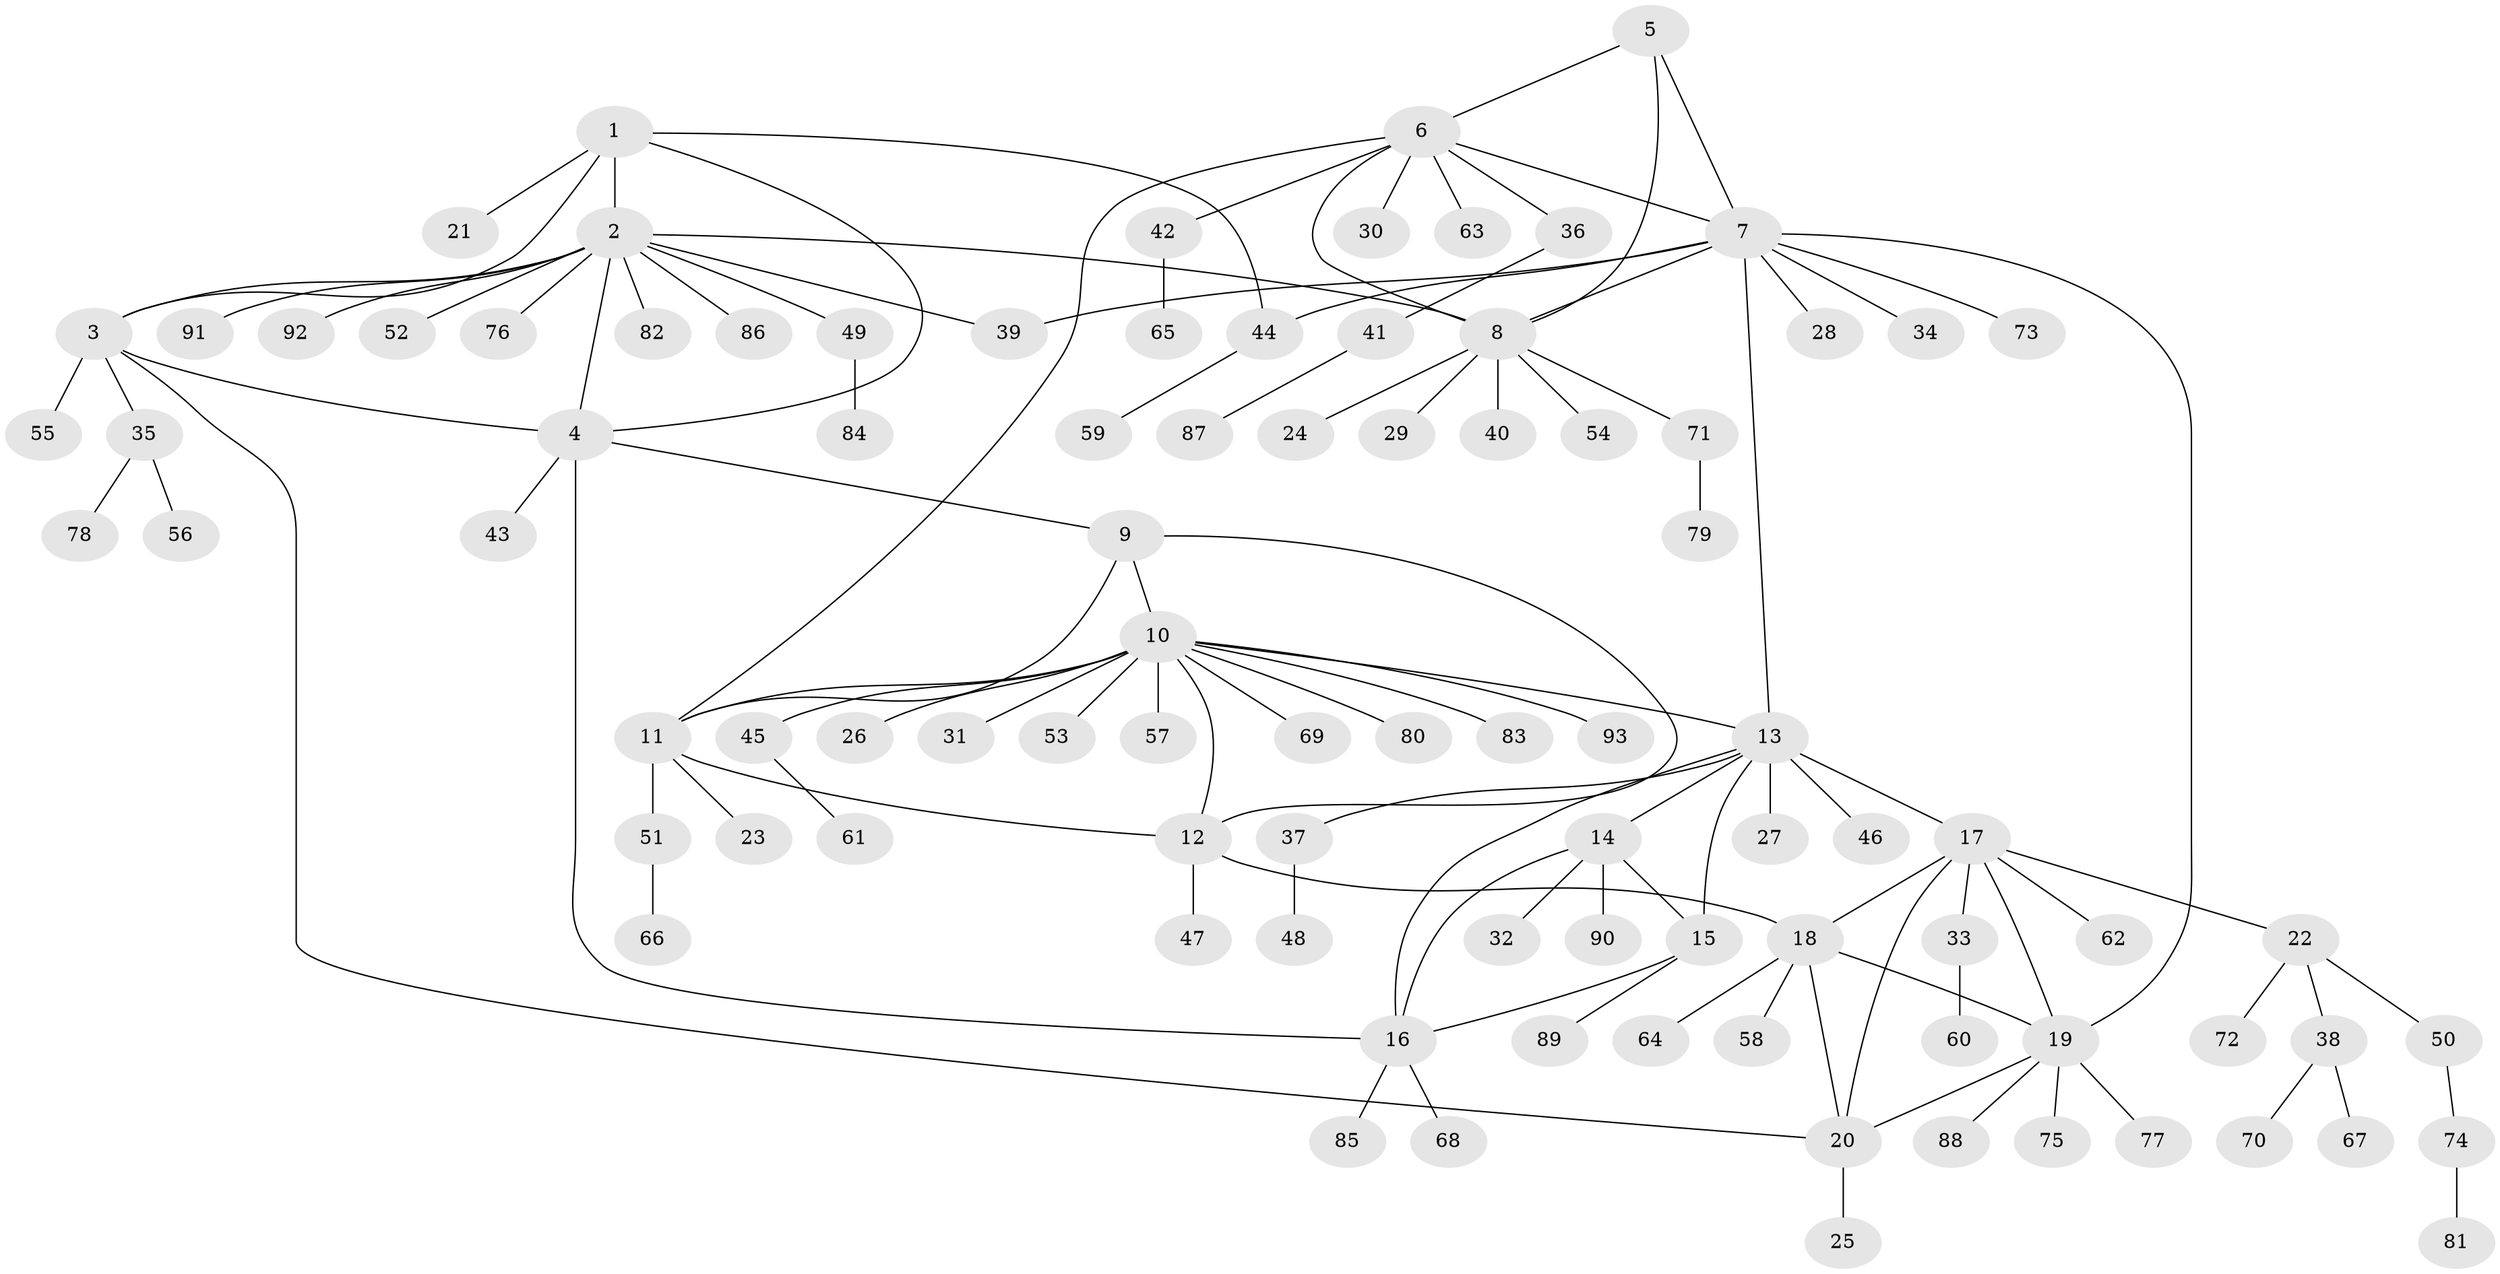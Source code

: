 // coarse degree distribution, {4: 0.08928571428571429, 6: 0.03571428571428571, 5: 0.10714285714285714, 3: 0.05357142857142857, 7: 0.017857142857142856, 9: 0.017857142857142856, 8: 0.03571428571428571, 12: 0.017857142857142856, 1: 0.5178571428571429, 2: 0.10714285714285714}
// Generated by graph-tools (version 1.1) at 2025/52/03/04/25 22:52:37]
// undirected, 93 vertices, 115 edges
graph export_dot {
  node [color=gray90,style=filled];
  1;
  2;
  3;
  4;
  5;
  6;
  7;
  8;
  9;
  10;
  11;
  12;
  13;
  14;
  15;
  16;
  17;
  18;
  19;
  20;
  21;
  22;
  23;
  24;
  25;
  26;
  27;
  28;
  29;
  30;
  31;
  32;
  33;
  34;
  35;
  36;
  37;
  38;
  39;
  40;
  41;
  42;
  43;
  44;
  45;
  46;
  47;
  48;
  49;
  50;
  51;
  52;
  53;
  54;
  55;
  56;
  57;
  58;
  59;
  60;
  61;
  62;
  63;
  64;
  65;
  66;
  67;
  68;
  69;
  70;
  71;
  72;
  73;
  74;
  75;
  76;
  77;
  78;
  79;
  80;
  81;
  82;
  83;
  84;
  85;
  86;
  87;
  88;
  89;
  90;
  91;
  92;
  93;
  1 -- 2;
  1 -- 3;
  1 -- 4;
  1 -- 21;
  1 -- 44;
  2 -- 3;
  2 -- 4;
  2 -- 8;
  2 -- 39;
  2 -- 49;
  2 -- 52;
  2 -- 76;
  2 -- 82;
  2 -- 86;
  2 -- 91;
  2 -- 92;
  3 -- 4;
  3 -- 20;
  3 -- 35;
  3 -- 55;
  4 -- 9;
  4 -- 16;
  4 -- 43;
  5 -- 6;
  5 -- 7;
  5 -- 8;
  6 -- 7;
  6 -- 8;
  6 -- 11;
  6 -- 30;
  6 -- 36;
  6 -- 42;
  6 -- 63;
  7 -- 8;
  7 -- 13;
  7 -- 19;
  7 -- 28;
  7 -- 34;
  7 -- 39;
  7 -- 44;
  7 -- 73;
  8 -- 24;
  8 -- 29;
  8 -- 40;
  8 -- 54;
  8 -- 71;
  9 -- 10;
  9 -- 11;
  9 -- 12;
  10 -- 11;
  10 -- 12;
  10 -- 13;
  10 -- 26;
  10 -- 31;
  10 -- 45;
  10 -- 53;
  10 -- 57;
  10 -- 69;
  10 -- 80;
  10 -- 83;
  10 -- 93;
  11 -- 12;
  11 -- 23;
  11 -- 51;
  12 -- 18;
  12 -- 47;
  13 -- 14;
  13 -- 15;
  13 -- 16;
  13 -- 17;
  13 -- 27;
  13 -- 37;
  13 -- 46;
  14 -- 15;
  14 -- 16;
  14 -- 32;
  14 -- 90;
  15 -- 16;
  15 -- 89;
  16 -- 68;
  16 -- 85;
  17 -- 18;
  17 -- 19;
  17 -- 20;
  17 -- 22;
  17 -- 33;
  17 -- 62;
  18 -- 19;
  18 -- 20;
  18 -- 58;
  18 -- 64;
  19 -- 20;
  19 -- 75;
  19 -- 77;
  19 -- 88;
  20 -- 25;
  22 -- 38;
  22 -- 50;
  22 -- 72;
  33 -- 60;
  35 -- 56;
  35 -- 78;
  36 -- 41;
  37 -- 48;
  38 -- 67;
  38 -- 70;
  41 -- 87;
  42 -- 65;
  44 -- 59;
  45 -- 61;
  49 -- 84;
  50 -- 74;
  51 -- 66;
  71 -- 79;
  74 -- 81;
}
